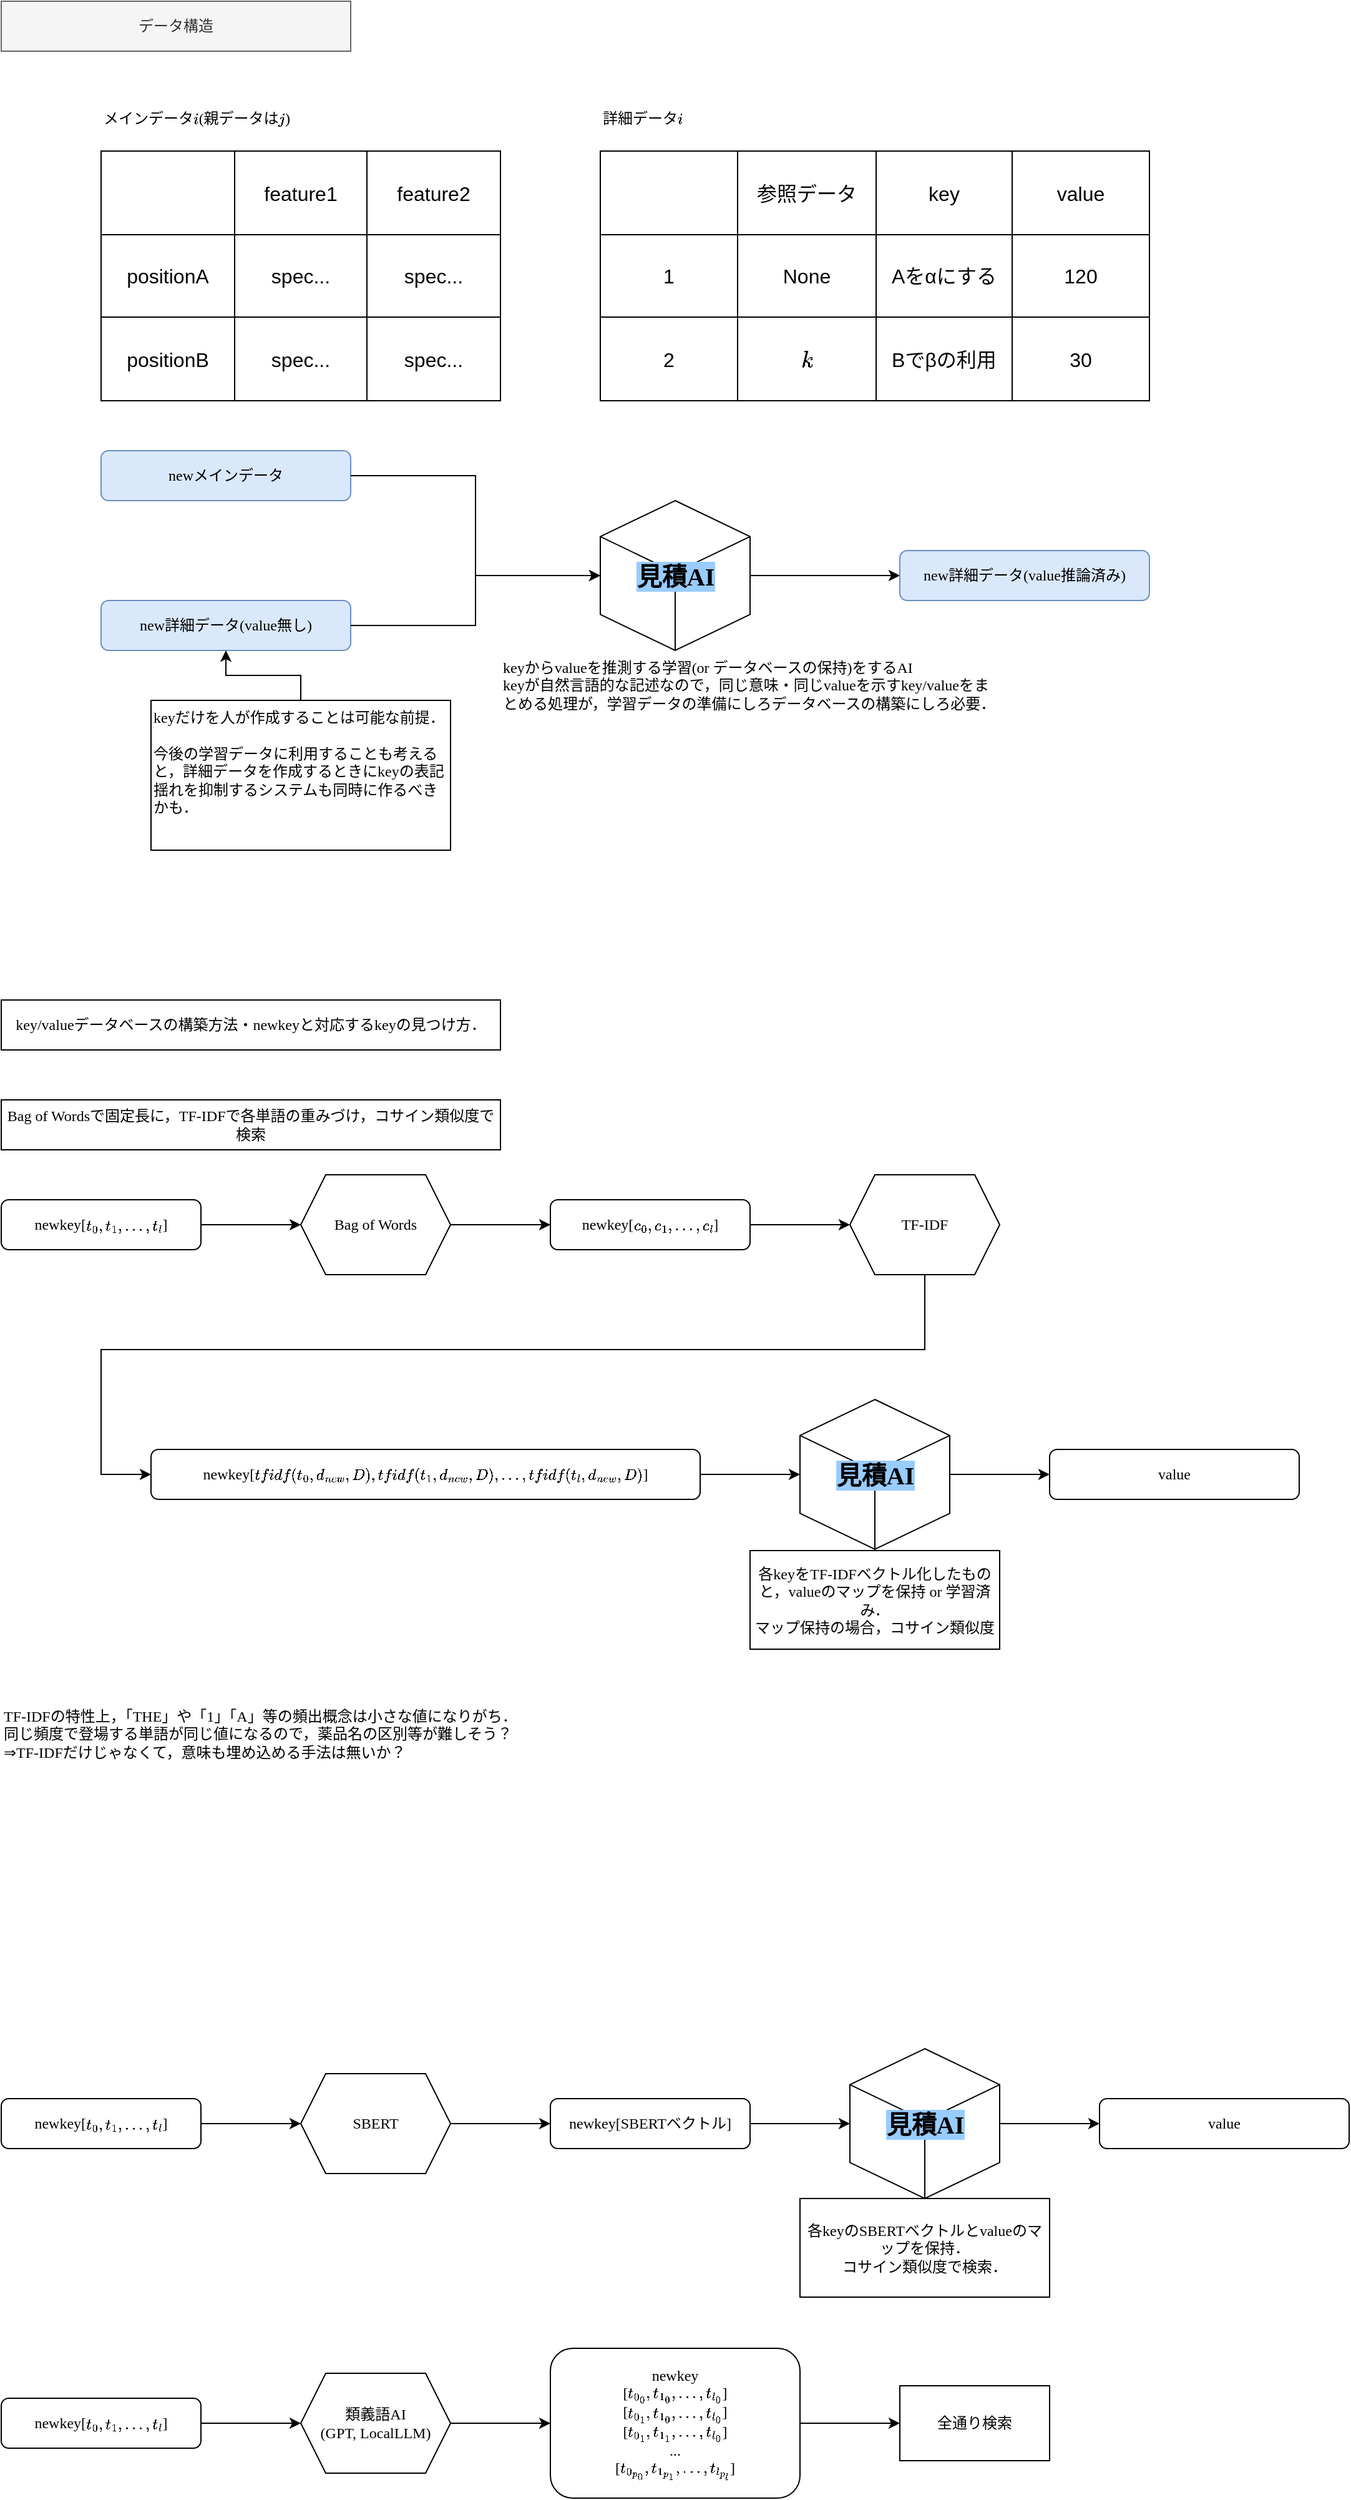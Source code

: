 <mxfile version="26.2.2">
  <diagram name="ページ1" id="0QetRdOd3y2FWOvuoSqb">
    <mxGraphModel dx="1428" dy="865" grid="1" gridSize="10" guides="1" tooltips="1" connect="1" arrows="1" fold="1" page="1" pageScale="1" pageWidth="1169" pageHeight="827" math="1" shadow="0">
      <root>
        <mxCell id="0" />
        <mxCell id="1" parent="0" />
        <mxCell id="jJOECkyAGcIrJGPLeZdF-2" value="" style="shape=table;startSize=0;container=1;collapsible=0;childLayout=tableLayout;fontSize=16;fontFamily=Times New Roman;whiteSpace=wrap;" parent="1" vertex="1">
          <mxGeometry x="520" y="160" width="440" height="200" as="geometry" />
        </mxCell>
        <mxCell id="jJOECkyAGcIrJGPLeZdF-3" value="" style="shape=tableRow;horizontal=0;startSize=0;swimlaneHead=0;swimlaneBody=0;strokeColor=inherit;top=0;left=0;bottom=0;right=0;collapsible=0;dropTarget=0;fillColor=none;points=[[0,0.5],[1,0.5]];portConstraint=eastwest;fontSize=16;" parent="jJOECkyAGcIrJGPLeZdF-2" vertex="1">
          <mxGeometry width="440" height="67" as="geometry" />
        </mxCell>
        <mxCell id="SyGvjnBJRq__dPz4cg_c-22" style="shape=partialRectangle;html=1;whiteSpace=wrap;connectable=0;strokeColor=inherit;overflow=hidden;fillColor=none;top=0;left=0;bottom=0;right=0;pointerEvents=1;fontSize=16;" vertex="1" parent="jJOECkyAGcIrJGPLeZdF-3">
          <mxGeometry width="110" height="67" as="geometry">
            <mxRectangle width="110" height="67" as="alternateBounds" />
          </mxGeometry>
        </mxCell>
        <mxCell id="jJOECkyAGcIrJGPLeZdF-4" value="参照データ" style="shape=partialRectangle;html=1;whiteSpace=wrap;connectable=0;strokeColor=inherit;overflow=hidden;fillColor=none;top=0;left=0;bottom=0;right=0;pointerEvents=1;fontSize=16;" parent="jJOECkyAGcIrJGPLeZdF-3" vertex="1">
          <mxGeometry x="110" width="111" height="67" as="geometry">
            <mxRectangle width="111" height="67" as="alternateBounds" />
          </mxGeometry>
        </mxCell>
        <mxCell id="jJOECkyAGcIrJGPLeZdF-5" value="key" style="shape=partialRectangle;html=1;whiteSpace=wrap;connectable=0;strokeColor=inherit;overflow=hidden;fillColor=none;top=0;left=0;bottom=0;right=0;pointerEvents=1;fontSize=16;" parent="jJOECkyAGcIrJGPLeZdF-3" vertex="1">
          <mxGeometry x="221" width="109" height="67" as="geometry">
            <mxRectangle width="109" height="67" as="alternateBounds" />
          </mxGeometry>
        </mxCell>
        <mxCell id="jJOECkyAGcIrJGPLeZdF-6" value="value" style="shape=partialRectangle;html=1;whiteSpace=wrap;connectable=0;strokeColor=inherit;overflow=hidden;fillColor=none;top=0;left=0;bottom=0;right=0;pointerEvents=1;fontSize=16;" parent="jJOECkyAGcIrJGPLeZdF-3" vertex="1">
          <mxGeometry x="330" width="110" height="67" as="geometry">
            <mxRectangle width="110" height="67" as="alternateBounds" />
          </mxGeometry>
        </mxCell>
        <mxCell id="jJOECkyAGcIrJGPLeZdF-7" value="" style="shape=tableRow;horizontal=0;startSize=0;swimlaneHead=0;swimlaneBody=0;strokeColor=inherit;top=0;left=0;bottom=0;right=0;collapsible=0;dropTarget=0;fillColor=none;points=[[0,0.5],[1,0.5]];portConstraint=eastwest;fontSize=16;" parent="jJOECkyAGcIrJGPLeZdF-2" vertex="1">
          <mxGeometry y="67" width="440" height="66" as="geometry" />
        </mxCell>
        <mxCell id="SyGvjnBJRq__dPz4cg_c-23" value="1" style="shape=partialRectangle;html=1;whiteSpace=wrap;connectable=0;strokeColor=inherit;overflow=hidden;fillColor=none;top=0;left=0;bottom=0;right=0;pointerEvents=1;fontSize=16;" vertex="1" parent="jJOECkyAGcIrJGPLeZdF-7">
          <mxGeometry width="110" height="66" as="geometry">
            <mxRectangle width="110" height="66" as="alternateBounds" />
          </mxGeometry>
        </mxCell>
        <mxCell id="jJOECkyAGcIrJGPLeZdF-8" value="None" style="shape=partialRectangle;html=1;whiteSpace=wrap;connectable=0;strokeColor=inherit;overflow=hidden;fillColor=none;top=0;left=0;bottom=0;right=0;pointerEvents=1;fontSize=16;" parent="jJOECkyAGcIrJGPLeZdF-7" vertex="1">
          <mxGeometry x="110" width="111" height="66" as="geometry">
            <mxRectangle width="111" height="66" as="alternateBounds" />
          </mxGeometry>
        </mxCell>
        <mxCell id="jJOECkyAGcIrJGPLeZdF-9" value="Aをαにする" style="shape=partialRectangle;html=1;whiteSpace=wrap;connectable=0;strokeColor=inherit;overflow=hidden;fillColor=none;top=0;left=0;bottom=0;right=0;pointerEvents=1;fontSize=16;" parent="jJOECkyAGcIrJGPLeZdF-7" vertex="1">
          <mxGeometry x="221" width="109" height="66" as="geometry">
            <mxRectangle width="109" height="66" as="alternateBounds" />
          </mxGeometry>
        </mxCell>
        <mxCell id="jJOECkyAGcIrJGPLeZdF-10" value="120" style="shape=partialRectangle;html=1;whiteSpace=wrap;connectable=0;strokeColor=inherit;overflow=hidden;fillColor=none;top=0;left=0;bottom=0;right=0;pointerEvents=1;fontSize=16;" parent="jJOECkyAGcIrJGPLeZdF-7" vertex="1">
          <mxGeometry x="330" width="110" height="66" as="geometry">
            <mxRectangle width="110" height="66" as="alternateBounds" />
          </mxGeometry>
        </mxCell>
        <mxCell id="jJOECkyAGcIrJGPLeZdF-11" value="" style="shape=tableRow;horizontal=0;startSize=0;swimlaneHead=0;swimlaneBody=0;strokeColor=inherit;top=0;left=0;bottom=0;right=0;collapsible=0;dropTarget=0;fillColor=none;points=[[0,0.5],[1,0.5]];portConstraint=eastwest;fontSize=16;" parent="jJOECkyAGcIrJGPLeZdF-2" vertex="1">
          <mxGeometry y="133" width="440" height="67" as="geometry" />
        </mxCell>
        <mxCell id="SyGvjnBJRq__dPz4cg_c-24" value="2" style="shape=partialRectangle;html=1;whiteSpace=wrap;connectable=0;strokeColor=inherit;overflow=hidden;fillColor=none;top=0;left=0;bottom=0;right=0;pointerEvents=1;fontSize=16;" vertex="1" parent="jJOECkyAGcIrJGPLeZdF-11">
          <mxGeometry width="110" height="67" as="geometry">
            <mxRectangle width="110" height="67" as="alternateBounds" />
          </mxGeometry>
        </mxCell>
        <mxCell id="jJOECkyAGcIrJGPLeZdF-12" value="\(k\)" style="shape=partialRectangle;html=1;whiteSpace=wrap;connectable=0;strokeColor=inherit;overflow=hidden;fillColor=none;top=0;left=0;bottom=0;right=0;pointerEvents=1;fontSize=16;" parent="jJOECkyAGcIrJGPLeZdF-11" vertex="1">
          <mxGeometry x="110" width="111" height="67" as="geometry">
            <mxRectangle width="111" height="67" as="alternateBounds" />
          </mxGeometry>
        </mxCell>
        <mxCell id="jJOECkyAGcIrJGPLeZdF-13" value="Bでβの利用" style="shape=partialRectangle;html=1;whiteSpace=wrap;connectable=0;strokeColor=inherit;overflow=hidden;fillColor=none;top=0;left=0;bottom=0;right=0;pointerEvents=1;fontSize=16;" parent="jJOECkyAGcIrJGPLeZdF-11" vertex="1">
          <mxGeometry x="221" width="109" height="67" as="geometry">
            <mxRectangle width="109" height="67" as="alternateBounds" />
          </mxGeometry>
        </mxCell>
        <mxCell id="jJOECkyAGcIrJGPLeZdF-14" value="30" style="shape=partialRectangle;html=1;whiteSpace=wrap;connectable=0;strokeColor=inherit;overflow=hidden;fillColor=none;top=0;left=0;bottom=0;right=0;pointerEvents=1;fontSize=16;" parent="jJOECkyAGcIrJGPLeZdF-11" vertex="1">
          <mxGeometry x="330" width="110" height="67" as="geometry">
            <mxRectangle width="110" height="67" as="alternateBounds" />
          </mxGeometry>
        </mxCell>
        <mxCell id="SyGvjnBJRq__dPz4cg_c-1" value="" style="shape=table;startSize=0;container=1;collapsible=0;childLayout=tableLayout;fontSize=16;" vertex="1" parent="1">
          <mxGeometry x="120" y="160" width="320" height="200" as="geometry" />
        </mxCell>
        <mxCell id="SyGvjnBJRq__dPz4cg_c-2" value="" style="shape=tableRow;horizontal=0;startSize=0;swimlaneHead=0;swimlaneBody=0;strokeColor=inherit;top=0;left=0;bottom=0;right=0;collapsible=0;dropTarget=0;fillColor=none;points=[[0,0.5],[1,0.5]];portConstraint=eastwest;fontSize=16;" vertex="1" parent="SyGvjnBJRq__dPz4cg_c-1">
          <mxGeometry width="320" height="67" as="geometry" />
        </mxCell>
        <mxCell id="SyGvjnBJRq__dPz4cg_c-3" value="" style="shape=partialRectangle;html=1;whiteSpace=wrap;connectable=0;strokeColor=inherit;overflow=hidden;fillColor=none;top=0;left=0;bottom=0;right=0;pointerEvents=1;fontSize=16;" vertex="1" parent="SyGvjnBJRq__dPz4cg_c-2">
          <mxGeometry width="107" height="67" as="geometry">
            <mxRectangle width="107" height="67" as="alternateBounds" />
          </mxGeometry>
        </mxCell>
        <mxCell id="SyGvjnBJRq__dPz4cg_c-4" value="feature1" style="shape=partialRectangle;html=1;whiteSpace=wrap;connectable=0;strokeColor=inherit;overflow=hidden;fillColor=none;top=0;left=0;bottom=0;right=0;pointerEvents=1;fontSize=16;" vertex="1" parent="SyGvjnBJRq__dPz4cg_c-2">
          <mxGeometry x="107" width="106" height="67" as="geometry">
            <mxRectangle width="106" height="67" as="alternateBounds" />
          </mxGeometry>
        </mxCell>
        <mxCell id="SyGvjnBJRq__dPz4cg_c-5" value="feature2" style="shape=partialRectangle;html=1;whiteSpace=wrap;connectable=0;strokeColor=inherit;overflow=hidden;fillColor=none;top=0;left=0;bottom=0;right=0;pointerEvents=1;fontSize=16;" vertex="1" parent="SyGvjnBJRq__dPz4cg_c-2">
          <mxGeometry x="213" width="107" height="67" as="geometry">
            <mxRectangle width="107" height="67" as="alternateBounds" />
          </mxGeometry>
        </mxCell>
        <mxCell id="SyGvjnBJRq__dPz4cg_c-6" value="" style="shape=tableRow;horizontal=0;startSize=0;swimlaneHead=0;swimlaneBody=0;strokeColor=inherit;top=0;left=0;bottom=0;right=0;collapsible=0;dropTarget=0;fillColor=none;points=[[0,0.5],[1,0.5]];portConstraint=eastwest;fontSize=16;" vertex="1" parent="SyGvjnBJRq__dPz4cg_c-1">
          <mxGeometry y="67" width="320" height="66" as="geometry" />
        </mxCell>
        <mxCell id="SyGvjnBJRq__dPz4cg_c-7" value="positionA" style="shape=partialRectangle;html=1;whiteSpace=wrap;connectable=0;strokeColor=inherit;overflow=hidden;fillColor=none;top=0;left=0;bottom=0;right=0;pointerEvents=1;fontSize=16;" vertex="1" parent="SyGvjnBJRq__dPz4cg_c-6">
          <mxGeometry width="107" height="66" as="geometry">
            <mxRectangle width="107" height="66" as="alternateBounds" />
          </mxGeometry>
        </mxCell>
        <mxCell id="SyGvjnBJRq__dPz4cg_c-8" value="spec..." style="shape=partialRectangle;html=1;whiteSpace=wrap;connectable=0;strokeColor=inherit;overflow=hidden;fillColor=none;top=0;left=0;bottom=0;right=0;pointerEvents=1;fontSize=16;" vertex="1" parent="SyGvjnBJRq__dPz4cg_c-6">
          <mxGeometry x="107" width="106" height="66" as="geometry">
            <mxRectangle width="106" height="66" as="alternateBounds" />
          </mxGeometry>
        </mxCell>
        <mxCell id="SyGvjnBJRq__dPz4cg_c-9" value="spec..." style="shape=partialRectangle;html=1;whiteSpace=wrap;connectable=0;strokeColor=inherit;overflow=hidden;fillColor=none;top=0;left=0;bottom=0;right=0;pointerEvents=1;fontSize=16;" vertex="1" parent="SyGvjnBJRq__dPz4cg_c-6">
          <mxGeometry x="213" width="107" height="66" as="geometry">
            <mxRectangle width="107" height="66" as="alternateBounds" />
          </mxGeometry>
        </mxCell>
        <mxCell id="SyGvjnBJRq__dPz4cg_c-10" value="" style="shape=tableRow;horizontal=0;startSize=0;swimlaneHead=0;swimlaneBody=0;strokeColor=inherit;top=0;left=0;bottom=0;right=0;collapsible=0;dropTarget=0;fillColor=none;points=[[0,0.5],[1,0.5]];portConstraint=eastwest;fontSize=16;" vertex="1" parent="SyGvjnBJRq__dPz4cg_c-1">
          <mxGeometry y="133" width="320" height="67" as="geometry" />
        </mxCell>
        <mxCell id="SyGvjnBJRq__dPz4cg_c-11" value="positionB" style="shape=partialRectangle;html=1;whiteSpace=wrap;connectable=0;strokeColor=inherit;overflow=hidden;fillColor=none;top=0;left=0;bottom=0;right=0;pointerEvents=1;fontSize=16;" vertex="1" parent="SyGvjnBJRq__dPz4cg_c-10">
          <mxGeometry width="107" height="67" as="geometry">
            <mxRectangle width="107" height="67" as="alternateBounds" />
          </mxGeometry>
        </mxCell>
        <mxCell id="SyGvjnBJRq__dPz4cg_c-12" value="spec..." style="shape=partialRectangle;html=1;whiteSpace=wrap;connectable=0;strokeColor=inherit;overflow=hidden;fillColor=none;top=0;left=0;bottom=0;right=0;pointerEvents=1;fontSize=16;" vertex="1" parent="SyGvjnBJRq__dPz4cg_c-10">
          <mxGeometry x="107" width="106" height="67" as="geometry">
            <mxRectangle width="106" height="67" as="alternateBounds" />
          </mxGeometry>
        </mxCell>
        <mxCell id="SyGvjnBJRq__dPz4cg_c-13" value="spec..." style="shape=partialRectangle;html=1;whiteSpace=wrap;connectable=0;strokeColor=inherit;overflow=hidden;fillColor=none;top=0;left=0;bottom=0;right=0;pointerEvents=1;fontSize=16;" vertex="1" parent="SyGvjnBJRq__dPz4cg_c-10">
          <mxGeometry x="213" width="107" height="67" as="geometry">
            <mxRectangle width="107" height="67" as="alternateBounds" />
          </mxGeometry>
        </mxCell>
        <mxCell id="SyGvjnBJRq__dPz4cg_c-14" value="詳細データ\(i\)" style="text;html=1;align=left;verticalAlign=top;whiteSpace=wrap;rounded=0;fontFamily=Times New Roman;" vertex="1" parent="1">
          <mxGeometry x="520" y="120" width="320" height="40" as="geometry" />
        </mxCell>
        <mxCell id="SyGvjnBJRq__dPz4cg_c-15" value="メインデータ\(i\)(親データは\(j\))" style="text;html=1;align=left;verticalAlign=top;whiteSpace=wrap;rounded=0;fontFamily=Times New Roman;" vertex="1" parent="1">
          <mxGeometry x="120" y="120" width="320" height="40" as="geometry" />
        </mxCell>
        <mxCell id="SyGvjnBJRq__dPz4cg_c-34" style="edgeStyle=orthogonalEdgeStyle;rounded=0;orthogonalLoop=1;jettySize=auto;html=1;entryX=0;entryY=0.5;entryDx=0;entryDy=0;fontFamily=Times New Roman;fontSize=12;fontColor=default;" edge="1" parent="1" source="SyGvjnBJRq__dPz4cg_c-27" target="SyGvjnBJRq__dPz4cg_c-33">
          <mxGeometry relative="1" as="geometry" />
        </mxCell>
        <mxCell id="SyGvjnBJRq__dPz4cg_c-27" value="見積AI" style="html=1;shape=mxgraph.basic.isocube;isoAngle=15;rounded=0;align=center;verticalAlign=middle;fontFamily=Times New Roman;fontSize=20;fontColor=default;fillColor=none;gradientColor=none;fontStyle=1;labelBackgroundColor=#99CCFF;" vertex="1" parent="1">
          <mxGeometry x="520" y="440" width="120" height="120" as="geometry" />
        </mxCell>
        <mxCell id="SyGvjnBJRq__dPz4cg_c-29" value="newメインデータ" style="rounded=1;whiteSpace=wrap;html=1;align=center;verticalAlign=middle;fontFamily=Times New Roman;fontSize=12;fillColor=#dae8fc;strokeColor=#6c8ebf;" vertex="1" parent="1">
          <mxGeometry x="120" y="400" width="200" height="40" as="geometry" />
        </mxCell>
        <mxCell id="SyGvjnBJRq__dPz4cg_c-30" value="new詳細データ(value無し)" style="rounded=1;whiteSpace=wrap;html=1;align=center;verticalAlign=middle;fontFamily=Times New Roman;fontSize=12;fillColor=#dae8fc;strokeColor=#6c8ebf;" vertex="1" parent="1">
          <mxGeometry x="120" y="520" width="200" height="40" as="geometry" />
        </mxCell>
        <mxCell id="SyGvjnBJRq__dPz4cg_c-31" style="edgeStyle=orthogonalEdgeStyle;rounded=0;orthogonalLoop=1;jettySize=auto;html=1;entryX=0;entryY=0.5;entryDx=0;entryDy=0;entryPerimeter=0;fontFamily=Times New Roman;fontSize=12;fontColor=default;" edge="1" parent="1" source="SyGvjnBJRq__dPz4cg_c-29" target="SyGvjnBJRq__dPz4cg_c-27">
          <mxGeometry relative="1" as="geometry" />
        </mxCell>
        <mxCell id="SyGvjnBJRq__dPz4cg_c-32" style="edgeStyle=orthogonalEdgeStyle;rounded=0;orthogonalLoop=1;jettySize=auto;html=1;entryX=0;entryY=0.5;entryDx=0;entryDy=0;entryPerimeter=0;fontFamily=Times New Roman;fontSize=12;fontColor=default;" edge="1" parent="1" source="SyGvjnBJRq__dPz4cg_c-30" target="SyGvjnBJRq__dPz4cg_c-27">
          <mxGeometry relative="1" as="geometry" />
        </mxCell>
        <mxCell id="SyGvjnBJRq__dPz4cg_c-33" value="new詳細データ(value推論済み)" style="rounded=1;whiteSpace=wrap;html=1;align=center;verticalAlign=middle;fontFamily=Times New Roman;fontSize=12;fillColor=#dae8fc;strokeColor=#6c8ebf;" vertex="1" parent="1">
          <mxGeometry x="760" y="480" width="200" height="40" as="geometry" />
        </mxCell>
        <mxCell id="SyGvjnBJRq__dPz4cg_c-36" value="データ構造" style="text;html=1;align=center;verticalAlign=middle;whiteSpace=wrap;rounded=0;fontFamily=Times New Roman;fontSize=12;fillColor=#f5f5f5;strokeColor=#666666;fontColor=#333333;" vertex="1" parent="1">
          <mxGeometry x="40" y="40" width="280" height="40" as="geometry" />
        </mxCell>
        <mxCell id="SyGvjnBJRq__dPz4cg_c-38" value="keyからvalueを推測する学習(or データベースの保持)をするAI&lt;div&gt;keyが自然言語的な記述なので，同じ意味・同じvalueを示すkey/valueをまとめる処理が，学習データの準備にしろデータベースの構築にしろ必要．&lt;/div&gt;" style="text;html=1;align=left;verticalAlign=top;whiteSpace=wrap;rounded=0;fontFamily=Times New Roman;fontSize=12;fontColor=default;" vertex="1" parent="1">
          <mxGeometry x="440" y="560" width="400" height="80" as="geometry" />
        </mxCell>
        <mxCell id="SyGvjnBJRq__dPz4cg_c-41" style="edgeStyle=orthogonalEdgeStyle;rounded=0;orthogonalLoop=1;jettySize=auto;html=1;entryX=0.5;entryY=1;entryDx=0;entryDy=0;fontFamily=Times New Roman;fontSize=12;fontColor=default;" edge="1" parent="1" source="SyGvjnBJRq__dPz4cg_c-40" target="SyGvjnBJRq__dPz4cg_c-30">
          <mxGeometry relative="1" as="geometry" />
        </mxCell>
        <mxCell id="SyGvjnBJRq__dPz4cg_c-40" value="&lt;div&gt;keyだけを人が作成することは可能な前提．&lt;/div&gt;&lt;div&gt;&lt;br&gt;&lt;/div&gt;今後の学習データに利用することも考えると，詳細データを作成するときにkeyの表記揺れを抑制するシステムも同時に作るべきかも．" style="rounded=0;whiteSpace=wrap;html=1;align=left;verticalAlign=top;fontFamily=Times New Roman;fontSize=12;fontColor=default;fillColor=none;gradientColor=none;" vertex="1" parent="1">
          <mxGeometry x="160" y="600" width="240" height="120" as="geometry" />
        </mxCell>
        <mxCell id="SyGvjnBJRq__dPz4cg_c-43" value="key/valueデータベースの構築方法・newkeyと対応するkeyの見つけ方．" style="rounded=0;whiteSpace=wrap;html=1;align=center;verticalAlign=middle;fontFamily=Times New Roman;fontSize=12;fontColor=default;fillColor=none;gradientColor=none;" vertex="1" parent="1">
          <mxGeometry x="40" y="840" width="400" height="40" as="geometry" />
        </mxCell>
        <mxCell id="SyGvjnBJRq__dPz4cg_c-48" style="edgeStyle=orthogonalEdgeStyle;rounded=0;orthogonalLoop=1;jettySize=auto;html=1;entryX=0;entryY=0.5;entryDx=0;entryDy=0;fontFamily=Times New Roman;fontSize=12;fontColor=default;" edge="1" parent="1" source="SyGvjnBJRq__dPz4cg_c-45" target="SyGvjnBJRq__dPz4cg_c-47">
          <mxGeometry relative="1" as="geometry" />
        </mxCell>
        <mxCell id="SyGvjnBJRq__dPz4cg_c-45" value="newkey[\(t_0, t_1, ..., t_l\)]" style="rounded=1;whiteSpace=wrap;html=1;align=center;verticalAlign=middle;fontFamily=Times New Roman;fontSize=12;fontColor=default;fillColor=none;gradientColor=none;" vertex="1" parent="1">
          <mxGeometry x="40" y="1000" width="160" height="40" as="geometry" />
        </mxCell>
        <mxCell id="SyGvjnBJRq__dPz4cg_c-50" style="edgeStyle=orthogonalEdgeStyle;rounded=0;orthogonalLoop=1;jettySize=auto;html=1;entryX=0;entryY=0.5;entryDx=0;entryDy=0;fontFamily=Times New Roman;fontSize=12;fontColor=default;" edge="1" parent="1" source="SyGvjnBJRq__dPz4cg_c-47" target="SyGvjnBJRq__dPz4cg_c-49">
          <mxGeometry relative="1" as="geometry" />
        </mxCell>
        <mxCell id="SyGvjnBJRq__dPz4cg_c-47" value="Bag of Words" style="shape=hexagon;perimeter=hexagonPerimeter2;whiteSpace=wrap;html=1;fixedSize=1;rounded=0;align=center;verticalAlign=middle;fontFamily=Times New Roman;fontSize=12;fontColor=default;fillColor=none;gradientColor=none;" vertex="1" parent="1">
          <mxGeometry x="280" y="980" width="120" height="80" as="geometry" />
        </mxCell>
        <mxCell id="SyGvjnBJRq__dPz4cg_c-53" style="edgeStyle=orthogonalEdgeStyle;rounded=0;orthogonalLoop=1;jettySize=auto;html=1;entryX=0;entryY=0.5;entryDx=0;entryDy=0;fontFamily=Times New Roman;fontSize=12;fontColor=default;" edge="1" parent="1" source="SyGvjnBJRq__dPz4cg_c-49" target="SyGvjnBJRq__dPz4cg_c-52">
          <mxGeometry relative="1" as="geometry" />
        </mxCell>
        <mxCell id="SyGvjnBJRq__dPz4cg_c-49" value="newkey[\(c_0, c_1, ..., c_l\)]" style="rounded=1;whiteSpace=wrap;html=1;align=center;verticalAlign=middle;fontFamily=Times New Roman;fontSize=12;fontColor=default;fillColor=none;gradientColor=none;" vertex="1" parent="1">
          <mxGeometry x="480" y="1000" width="160" height="40" as="geometry" />
        </mxCell>
        <mxCell id="SyGvjnBJRq__dPz4cg_c-57" style="edgeStyle=orthogonalEdgeStyle;rounded=0;orthogonalLoop=1;jettySize=auto;html=1;fontFamily=Times New Roman;fontSize=12;fontColor=default;" edge="1" parent="1" source="SyGvjnBJRq__dPz4cg_c-51" target="SyGvjnBJRq__dPz4cg_c-55">
          <mxGeometry relative="1" as="geometry" />
        </mxCell>
        <mxCell id="SyGvjnBJRq__dPz4cg_c-51" value="newkey[\(tfidf(t_0, d_{new}, D), tfidf(t_1, d_{new}, D), ..., tfidf(t_l, d_{new}, D)\)]" style="rounded=1;whiteSpace=wrap;html=1;align=center;verticalAlign=middle;fontFamily=Times New Roman;fontSize=12;fontColor=default;fillColor=none;gradientColor=none;" vertex="1" parent="1">
          <mxGeometry x="160" y="1200" width="440" height="40" as="geometry" />
        </mxCell>
        <mxCell id="SyGvjnBJRq__dPz4cg_c-54" style="edgeStyle=orthogonalEdgeStyle;rounded=0;orthogonalLoop=1;jettySize=auto;html=1;fontFamily=Times New Roman;fontSize=12;fontColor=default;" edge="1" parent="1" source="SyGvjnBJRq__dPz4cg_c-52" target="SyGvjnBJRq__dPz4cg_c-51">
          <mxGeometry relative="1" as="geometry">
            <Array as="points">
              <mxPoint x="780" y="1120" />
              <mxPoint x="120" y="1120" />
            </Array>
          </mxGeometry>
        </mxCell>
        <mxCell id="SyGvjnBJRq__dPz4cg_c-52" value="TF-IDF" style="shape=hexagon;perimeter=hexagonPerimeter2;whiteSpace=wrap;html=1;fixedSize=1;rounded=0;align=center;verticalAlign=middle;fontFamily=Times New Roman;fontSize=12;fontColor=default;fillColor=none;gradientColor=none;" vertex="1" parent="1">
          <mxGeometry x="720" y="980" width="120" height="80" as="geometry" />
        </mxCell>
        <mxCell id="SyGvjnBJRq__dPz4cg_c-59" style="edgeStyle=orthogonalEdgeStyle;rounded=0;orthogonalLoop=1;jettySize=auto;html=1;entryX=0;entryY=0.5;entryDx=0;entryDy=0;fontFamily=Times New Roman;fontSize=12;fontColor=default;" edge="1" parent="1" source="SyGvjnBJRq__dPz4cg_c-55" target="SyGvjnBJRq__dPz4cg_c-58">
          <mxGeometry relative="1" as="geometry" />
        </mxCell>
        <mxCell id="SyGvjnBJRq__dPz4cg_c-55" value="見積AI" style="html=1;shape=mxgraph.basic.isocube;isoAngle=15;rounded=0;align=center;verticalAlign=middle;fontFamily=Times New Roman;fontSize=20;fontColor=default;fillColor=none;gradientColor=none;fontStyle=1;labelBackgroundColor=#99CCFF;" vertex="1" parent="1">
          <mxGeometry x="680" y="1160" width="120" height="120" as="geometry" />
        </mxCell>
        <mxCell id="SyGvjnBJRq__dPz4cg_c-56" value="各keyをTF-IDFベクトル化したものと，valueのマップを保持 or 学習済み．&lt;div&gt;マップ保持の場合，コサイン類似度&lt;/div&gt;" style="rounded=0;whiteSpace=wrap;html=1;align=center;verticalAlign=middle;fontFamily=Times New Roman;fontSize=12;fontColor=default;fillColor=none;gradientColor=none;" vertex="1" parent="1">
          <mxGeometry x="640" y="1281" width="200" height="79" as="geometry" />
        </mxCell>
        <mxCell id="SyGvjnBJRq__dPz4cg_c-58" value="value" style="rounded=1;whiteSpace=wrap;html=1;align=center;verticalAlign=middle;fontFamily=Times New Roman;fontSize=12;fontColor=default;fillColor=none;gradientColor=none;" vertex="1" parent="1">
          <mxGeometry x="880" y="1200" width="200" height="40" as="geometry" />
        </mxCell>
        <mxCell id="SyGvjnBJRq__dPz4cg_c-60" value="Bag of Wordsで固定長に，TF-IDFで各単語の重みづけ，コサイン類似度で検索" style="rounded=0;whiteSpace=wrap;html=1;align=center;verticalAlign=middle;fontFamily=Times New Roman;fontSize=12;fontColor=default;fillColor=none;gradientColor=none;" vertex="1" parent="1">
          <mxGeometry x="40" y="920" width="400" height="40" as="geometry" />
        </mxCell>
        <mxCell id="SyGvjnBJRq__dPz4cg_c-63" style="edgeStyle=orthogonalEdgeStyle;rounded=0;orthogonalLoop=1;jettySize=auto;html=1;entryX=0;entryY=0.5;entryDx=0;entryDy=0;fontFamily=Times New Roman;fontSize=12;fontColor=default;" edge="1" parent="1" source="SyGvjnBJRq__dPz4cg_c-61" target="SyGvjnBJRq__dPz4cg_c-62">
          <mxGeometry relative="1" as="geometry" />
        </mxCell>
        <mxCell id="SyGvjnBJRq__dPz4cg_c-61" value="newkey[\(t_0, t_1, ..., t_l\)]" style="rounded=1;whiteSpace=wrap;html=1;align=center;verticalAlign=middle;fontFamily=Times New Roman;fontSize=12;fontColor=default;fillColor=none;gradientColor=none;" vertex="1" parent="1">
          <mxGeometry x="40" y="1720" width="160" height="40" as="geometry" />
        </mxCell>
        <mxCell id="SyGvjnBJRq__dPz4cg_c-65" style="edgeStyle=orthogonalEdgeStyle;rounded=0;orthogonalLoop=1;jettySize=auto;html=1;fontFamily=Times New Roman;fontSize=12;fontColor=default;" edge="1" parent="1" source="SyGvjnBJRq__dPz4cg_c-62" target="SyGvjnBJRq__dPz4cg_c-64">
          <mxGeometry relative="1" as="geometry" />
        </mxCell>
        <mxCell id="SyGvjnBJRq__dPz4cg_c-62" value="SBERT" style="shape=hexagon;perimeter=hexagonPerimeter2;whiteSpace=wrap;html=1;fixedSize=1;rounded=0;align=center;verticalAlign=middle;fontFamily=Times New Roman;fontSize=12;fontColor=default;fillColor=none;gradientColor=none;" vertex="1" parent="1">
          <mxGeometry x="280" y="1700" width="120" height="80" as="geometry" />
        </mxCell>
        <mxCell id="SyGvjnBJRq__dPz4cg_c-67" style="edgeStyle=orthogonalEdgeStyle;rounded=0;orthogonalLoop=1;jettySize=auto;html=1;fontFamily=Times New Roman;fontSize=12;fontColor=default;" edge="1" parent="1" source="SyGvjnBJRq__dPz4cg_c-64" target="SyGvjnBJRq__dPz4cg_c-66">
          <mxGeometry relative="1" as="geometry" />
        </mxCell>
        <mxCell id="SyGvjnBJRq__dPz4cg_c-64" value="newkey[SBERTベクトル]" style="rounded=1;whiteSpace=wrap;html=1;align=center;verticalAlign=middle;fontFamily=Times New Roman;fontSize=12;fontColor=default;fillColor=none;gradientColor=none;" vertex="1" parent="1">
          <mxGeometry x="480" y="1720" width="160" height="40" as="geometry" />
        </mxCell>
        <mxCell id="SyGvjnBJRq__dPz4cg_c-70" style="edgeStyle=orthogonalEdgeStyle;rounded=0;orthogonalLoop=1;jettySize=auto;html=1;fontFamily=Times New Roman;fontSize=12;fontColor=default;" edge="1" parent="1" source="SyGvjnBJRq__dPz4cg_c-66" target="SyGvjnBJRq__dPz4cg_c-69">
          <mxGeometry relative="1" as="geometry" />
        </mxCell>
        <mxCell id="SyGvjnBJRq__dPz4cg_c-66" value="見積AI" style="html=1;shape=mxgraph.basic.isocube;isoAngle=15;rounded=0;align=center;verticalAlign=middle;fontFamily=Times New Roman;fontSize=20;fontColor=default;fillColor=none;gradientColor=none;fontStyle=1;labelBackgroundColor=#99CCFF;" vertex="1" parent="1">
          <mxGeometry x="720" y="1680" width="120" height="120" as="geometry" />
        </mxCell>
        <mxCell id="SyGvjnBJRq__dPz4cg_c-68" value="各keyのSBERTベクトルとvalueのマップを保持．&lt;div&gt;コサイン類似度で検索．&lt;/div&gt;" style="rounded=0;whiteSpace=wrap;html=1;align=center;verticalAlign=middle;fontFamily=Times New Roman;fontSize=12;fontColor=default;fillColor=none;gradientColor=none;" vertex="1" parent="1">
          <mxGeometry x="680" y="1800" width="200" height="79" as="geometry" />
        </mxCell>
        <mxCell id="SyGvjnBJRq__dPz4cg_c-69" value="value" style="rounded=1;whiteSpace=wrap;html=1;align=center;verticalAlign=middle;fontFamily=Times New Roman;fontSize=12;fontColor=default;fillColor=none;gradientColor=none;" vertex="1" parent="1">
          <mxGeometry x="920" y="1720" width="200" height="40" as="geometry" />
        </mxCell>
        <mxCell id="SyGvjnBJRq__dPz4cg_c-73" style="edgeStyle=orthogonalEdgeStyle;rounded=0;orthogonalLoop=1;jettySize=auto;html=1;fontFamily=Times New Roman;fontSize=12;fontColor=default;" edge="1" parent="1" source="SyGvjnBJRq__dPz4cg_c-71" target="SyGvjnBJRq__dPz4cg_c-72">
          <mxGeometry relative="1" as="geometry" />
        </mxCell>
        <mxCell id="SyGvjnBJRq__dPz4cg_c-71" value="newkey[\(t_0, t_1, ..., t_l\)]" style="rounded=1;whiteSpace=wrap;html=1;align=center;verticalAlign=middle;fontFamily=Times New Roman;fontSize=12;fontColor=default;fillColor=none;gradientColor=none;" vertex="1" parent="1">
          <mxGeometry x="40" y="1960" width="160" height="40" as="geometry" />
        </mxCell>
        <mxCell id="SyGvjnBJRq__dPz4cg_c-75" style="edgeStyle=orthogonalEdgeStyle;rounded=0;orthogonalLoop=1;jettySize=auto;html=1;fontFamily=Times New Roman;fontSize=12;fontColor=default;" edge="1" parent="1" source="SyGvjnBJRq__dPz4cg_c-72" target="SyGvjnBJRq__dPz4cg_c-74">
          <mxGeometry relative="1" as="geometry" />
        </mxCell>
        <mxCell id="SyGvjnBJRq__dPz4cg_c-72" value="類義語AI&lt;div&gt;(GPT, LocalLLM)&lt;/div&gt;" style="shape=hexagon;perimeter=hexagonPerimeter2;whiteSpace=wrap;html=1;fixedSize=1;rounded=0;align=center;verticalAlign=middle;fontFamily=Times New Roman;fontSize=12;fontColor=default;fillColor=none;gradientColor=none;" vertex="1" parent="1">
          <mxGeometry x="280" y="1940" width="120" height="80" as="geometry" />
        </mxCell>
        <mxCell id="SyGvjnBJRq__dPz4cg_c-78" style="edgeStyle=orthogonalEdgeStyle;rounded=0;orthogonalLoop=1;jettySize=auto;html=1;fontFamily=Times New Roman;fontSize=12;fontColor=default;" edge="1" parent="1" source="SyGvjnBJRq__dPz4cg_c-74" target="SyGvjnBJRq__dPz4cg_c-79">
          <mxGeometry relative="1" as="geometry">
            <mxPoint x="760" y="1980" as="targetPoint" />
          </mxGeometry>
        </mxCell>
        <mxCell id="SyGvjnBJRq__dPz4cg_c-74" value="newkey&lt;div&gt;[\(t_{0_0}, t_{1_0}, ..., t_{l_0}\)]&lt;/div&gt;&lt;div&gt;[\(t_{0_1}, t_{1_0}, ..., t_{l_0}\)]&lt;/div&gt;&lt;div&gt;[\(t_{0_1}, t_{1_1}, ..., t_{l_0}\)]&lt;/div&gt;&lt;div&gt;...&lt;/div&gt;&lt;div&gt;[\(t_{0_{p_0}}, t_{1_{p_1}}, ..., t_{l_{p_l}}\)]&lt;/div&gt;" style="rounded=1;whiteSpace=wrap;html=1;align=center;verticalAlign=middle;fontFamily=Times New Roman;fontSize=12;fontColor=default;fillColor=none;gradientColor=none;" vertex="1" parent="1">
          <mxGeometry x="480" y="1920" width="200" height="120" as="geometry" />
        </mxCell>
        <mxCell id="SyGvjnBJRq__dPz4cg_c-79" value="全通り検索" style="rounded=0;whiteSpace=wrap;html=1;align=center;verticalAlign=middle;fontFamily=Times New Roman;fontSize=12;fontColor=default;fillColor=none;gradientColor=none;" vertex="1" parent="1">
          <mxGeometry x="760" y="1950" width="120" height="60" as="geometry" />
        </mxCell>
        <mxCell id="SyGvjnBJRq__dPz4cg_c-80" value="TF-IDFの特性上，「THE」や「1」「A」等の頻出概念は小さな値になりがち．&lt;div&gt;同じ頻度で登場する単語が同じ値になるので，薬品名の区別等が難しそう？&lt;/div&gt;&lt;div&gt;⇒TF-IDFだけじゃなくて，意味も埋め込める手法は無いか？&lt;/div&gt;" style="text;html=1;align=left;verticalAlign=top;whiteSpace=wrap;rounded=0;fontFamily=Times New Roman;fontSize=12;fontColor=default;" vertex="1" parent="1">
          <mxGeometry x="40" y="1400" width="760" height="120" as="geometry" />
        </mxCell>
      </root>
    </mxGraphModel>
  </diagram>
</mxfile>
